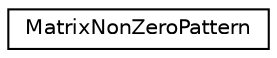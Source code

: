 digraph "Graphical Class Hierarchy"
{
 // LATEX_PDF_SIZE
  edge [fontname="Helvetica",fontsize="10",labelfontname="Helvetica",labelfontsize="10"];
  node [fontname="Helvetica",fontsize="10",shape=record];
  rankdir="LR";
  Node0 [label="MatrixNonZeroPattern",height=0.2,width=0.4,color="black", fillcolor="white", style="filled",URL="$classoperations__research_1_1glop_1_1_matrix_non_zero_pattern.html",tooltip=" "];
}
